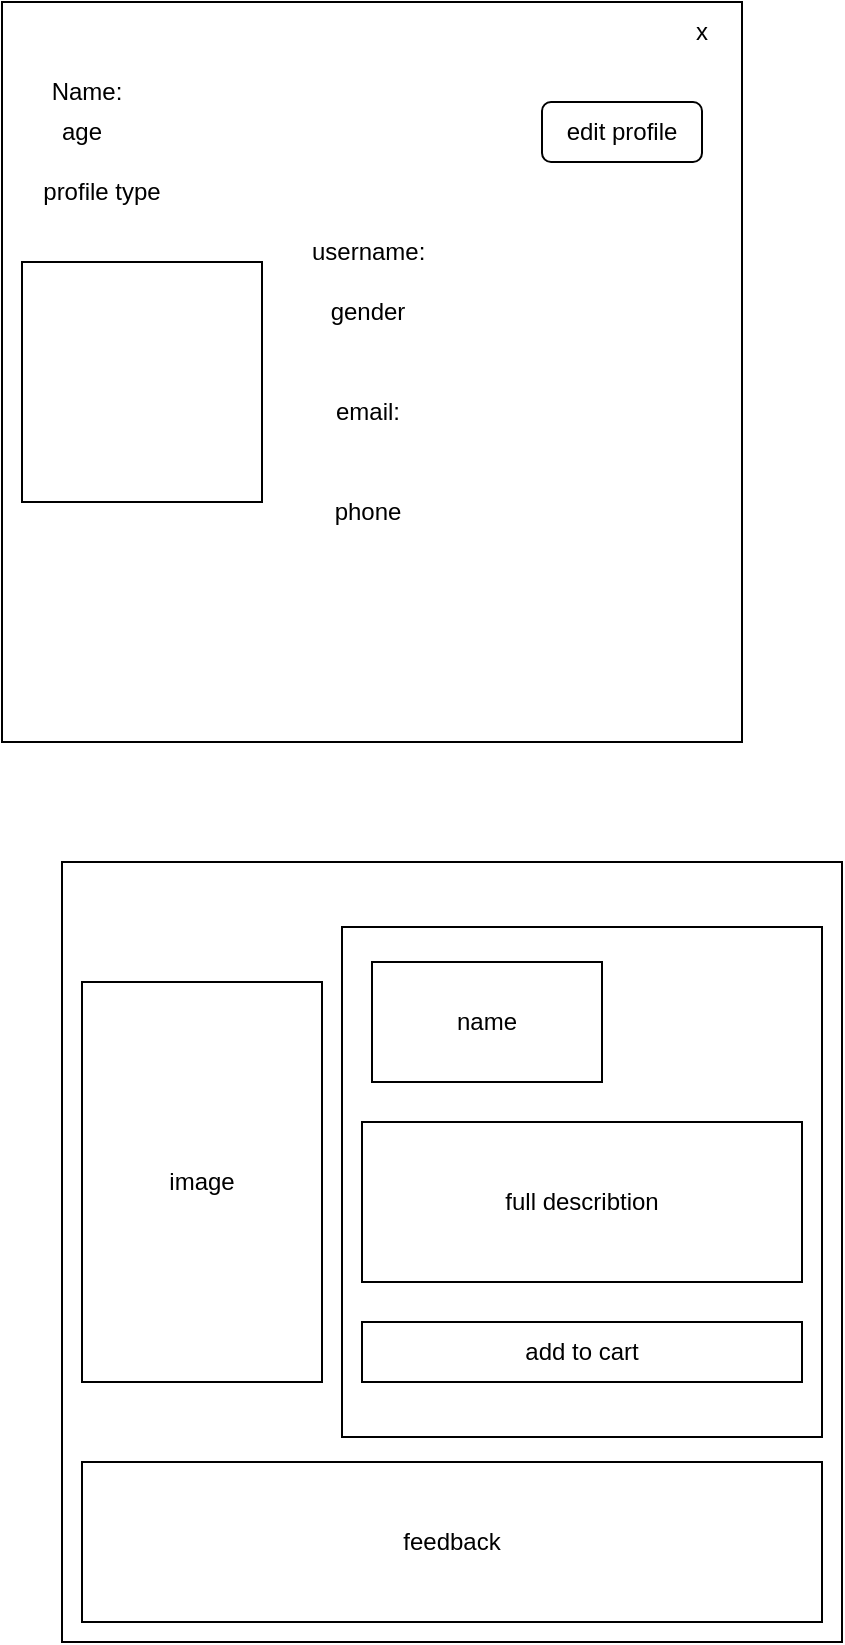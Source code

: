 <mxfile>
    <diagram id="fuQCR-meew_XbIHblM13" name="Page-1">
        <mxGraphModel dx="763" dy="475" grid="1" gridSize="10" guides="1" tooltips="1" connect="1" arrows="1" fold="1" page="1" pageScale="1" pageWidth="850" pageHeight="1100" math="0" shadow="0">
            <root>
                <mxCell id="0"/>
                <mxCell id="1" parent="0"/>
                <mxCell id="2" value="" style="whiteSpace=wrap;html=1;aspect=fixed;" parent="1" vertex="1">
                    <mxGeometry x="220" y="60" width="370" height="370" as="geometry"/>
                </mxCell>
                <mxCell id="33" value="" style="whiteSpace=wrap;html=1;aspect=fixed;" parent="1" vertex="1">
                    <mxGeometry x="230" y="190" width="120" height="120" as="geometry"/>
                </mxCell>
                <mxCell id="34" value="Name:" style="text;html=1;strokeColor=none;fillColor=none;align=center;verticalAlign=middle;whiteSpace=wrap;rounded=0;" parent="1" vertex="1">
                    <mxGeometry x="220" y="90" width="85" height="30" as="geometry"/>
                </mxCell>
                <mxCell id="35" value="x" style="text;html=1;strokeColor=none;fillColor=none;align=center;verticalAlign=middle;whiteSpace=wrap;rounded=0;" parent="1" vertex="1">
                    <mxGeometry x="540" y="60" width="60" height="30" as="geometry"/>
                </mxCell>
                <mxCell id="36" value="email:" style="text;html=1;strokeColor=none;fillColor=none;align=center;verticalAlign=middle;whiteSpace=wrap;rounded=0;" parent="1" vertex="1">
                    <mxGeometry x="372.5" y="250" width="60" height="30" as="geometry"/>
                </mxCell>
                <mxCell id="37" value="username:&amp;nbsp;" style="text;html=1;strokeColor=none;fillColor=none;align=center;verticalAlign=middle;whiteSpace=wrap;rounded=0;" parent="1" vertex="1">
                    <mxGeometry x="375" y="170" width="60" height="30" as="geometry"/>
                </mxCell>
                <mxCell id="38" value="phone" style="text;html=1;strokeColor=none;fillColor=none;align=center;verticalAlign=middle;whiteSpace=wrap;rounded=0;" parent="1" vertex="1">
                    <mxGeometry x="372.5" y="300" width="60" height="30" as="geometry"/>
                </mxCell>
                <mxCell id="39" value="age" style="text;html=1;strokeColor=none;fillColor=none;align=center;verticalAlign=middle;whiteSpace=wrap;rounded=0;" parent="1" vertex="1">
                    <mxGeometry x="230" y="110" width="60" height="30" as="geometry"/>
                </mxCell>
                <mxCell id="40" value="gender" style="text;html=1;strokeColor=none;fillColor=none;align=center;verticalAlign=middle;whiteSpace=wrap;rounded=0;" parent="1" vertex="1">
                    <mxGeometry x="372.5" y="200" width="60" height="30" as="geometry"/>
                </mxCell>
                <mxCell id="41" value="profile type" style="text;html=1;strokeColor=none;fillColor=none;align=center;verticalAlign=middle;whiteSpace=wrap;rounded=0;" parent="1" vertex="1">
                    <mxGeometry x="230" y="140" width="80" height="30" as="geometry"/>
                </mxCell>
                <mxCell id="42" value="edit profile" style="rounded=1;whiteSpace=wrap;html=1;" parent="1" vertex="1">
                    <mxGeometry x="490" y="110" width="80" height="30" as="geometry"/>
                </mxCell>
                <mxCell id="43" value="" style="whiteSpace=wrap;html=1;aspect=fixed;" vertex="1" parent="1">
                    <mxGeometry x="250" y="490" width="390" height="390" as="geometry"/>
                </mxCell>
                <mxCell id="47" value="image" style="rounded=0;whiteSpace=wrap;html=1;" vertex="1" parent="1">
                    <mxGeometry x="260" y="550" width="120" height="200" as="geometry"/>
                </mxCell>
                <mxCell id="48" value="" style="rounded=0;whiteSpace=wrap;html=1;" vertex="1" parent="1">
                    <mxGeometry x="390" y="522.5" width="240" height="255" as="geometry"/>
                </mxCell>
                <mxCell id="50" value="name" style="rounded=0;whiteSpace=wrap;html=1;" vertex="1" parent="1">
                    <mxGeometry x="405" y="540" width="115" height="60" as="geometry"/>
                </mxCell>
                <mxCell id="53" value="full describtion" style="rounded=0;whiteSpace=wrap;html=1;" vertex="1" parent="1">
                    <mxGeometry x="400" y="620" width="220" height="80" as="geometry"/>
                </mxCell>
                <mxCell id="54" value="add to cart" style="rounded=0;whiteSpace=wrap;html=1;" vertex="1" parent="1">
                    <mxGeometry x="400" y="720" width="220" height="30" as="geometry"/>
                </mxCell>
                <mxCell id="55" value="feedback" style="rounded=0;whiteSpace=wrap;html=1;" vertex="1" parent="1">
                    <mxGeometry x="260" y="790" width="370" height="80" as="geometry"/>
                </mxCell>
            </root>
        </mxGraphModel>
    </diagram>
</mxfile>